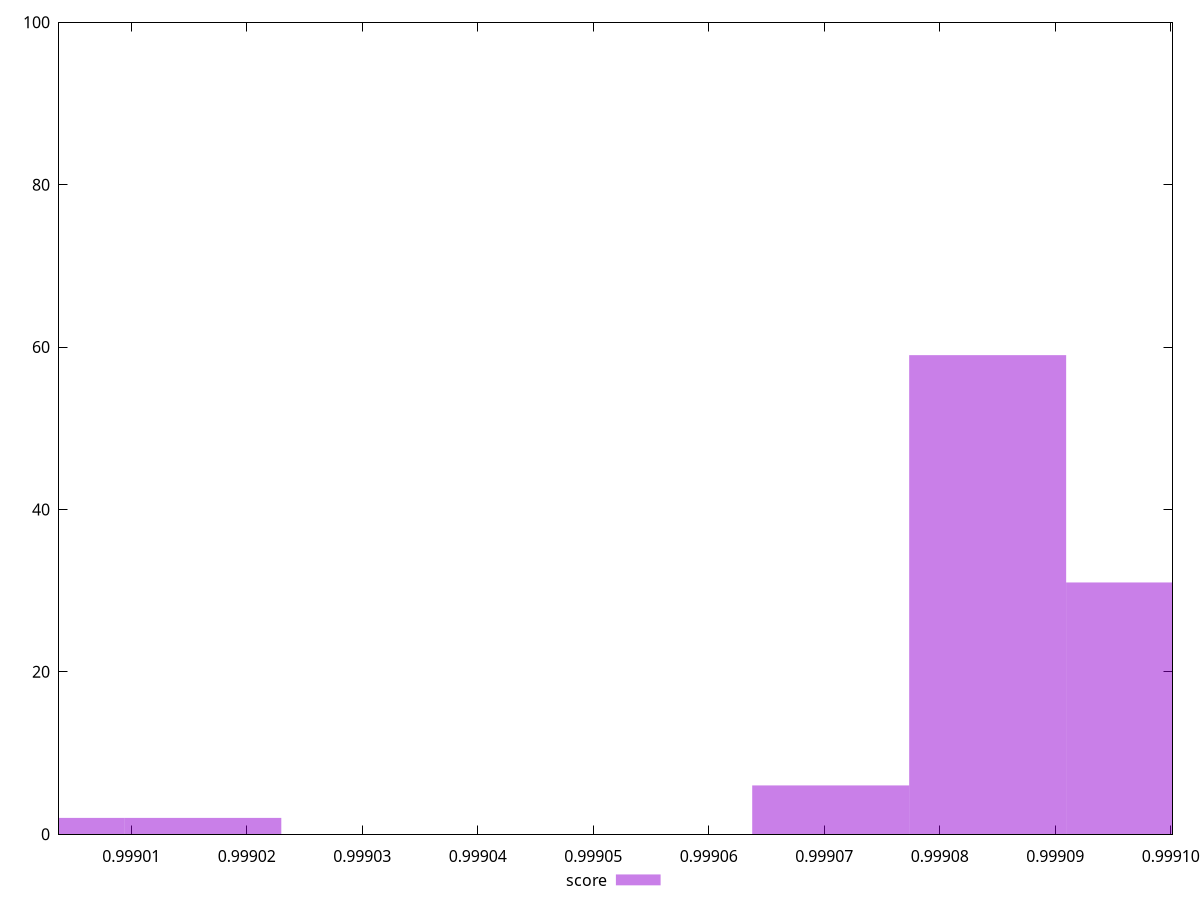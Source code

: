 reset

$score <<EOF
0.9990841536142362 59
0.9990705624816881 6
0.9990977447467844 31
0.9990026068189474 2
0.9990161979514955 2
EOF

set key outside below
set boxwidth 0.000013591132548146323
set xrange [0.9990037462007441:0.9991001576074825]
set yrange [0:100]
set trange [0:100]
set style fill transparent solid 0.5 noborder
set terminal svg size 640, 490 enhanced background rgb 'white'
set output "report_00007_2020-12-11T15:55:29.892Z/first-cpu-idle/samples/pages+cached+noexternal+nojs/score/histogram.svg"

plot $score title "score" with boxes

reset
